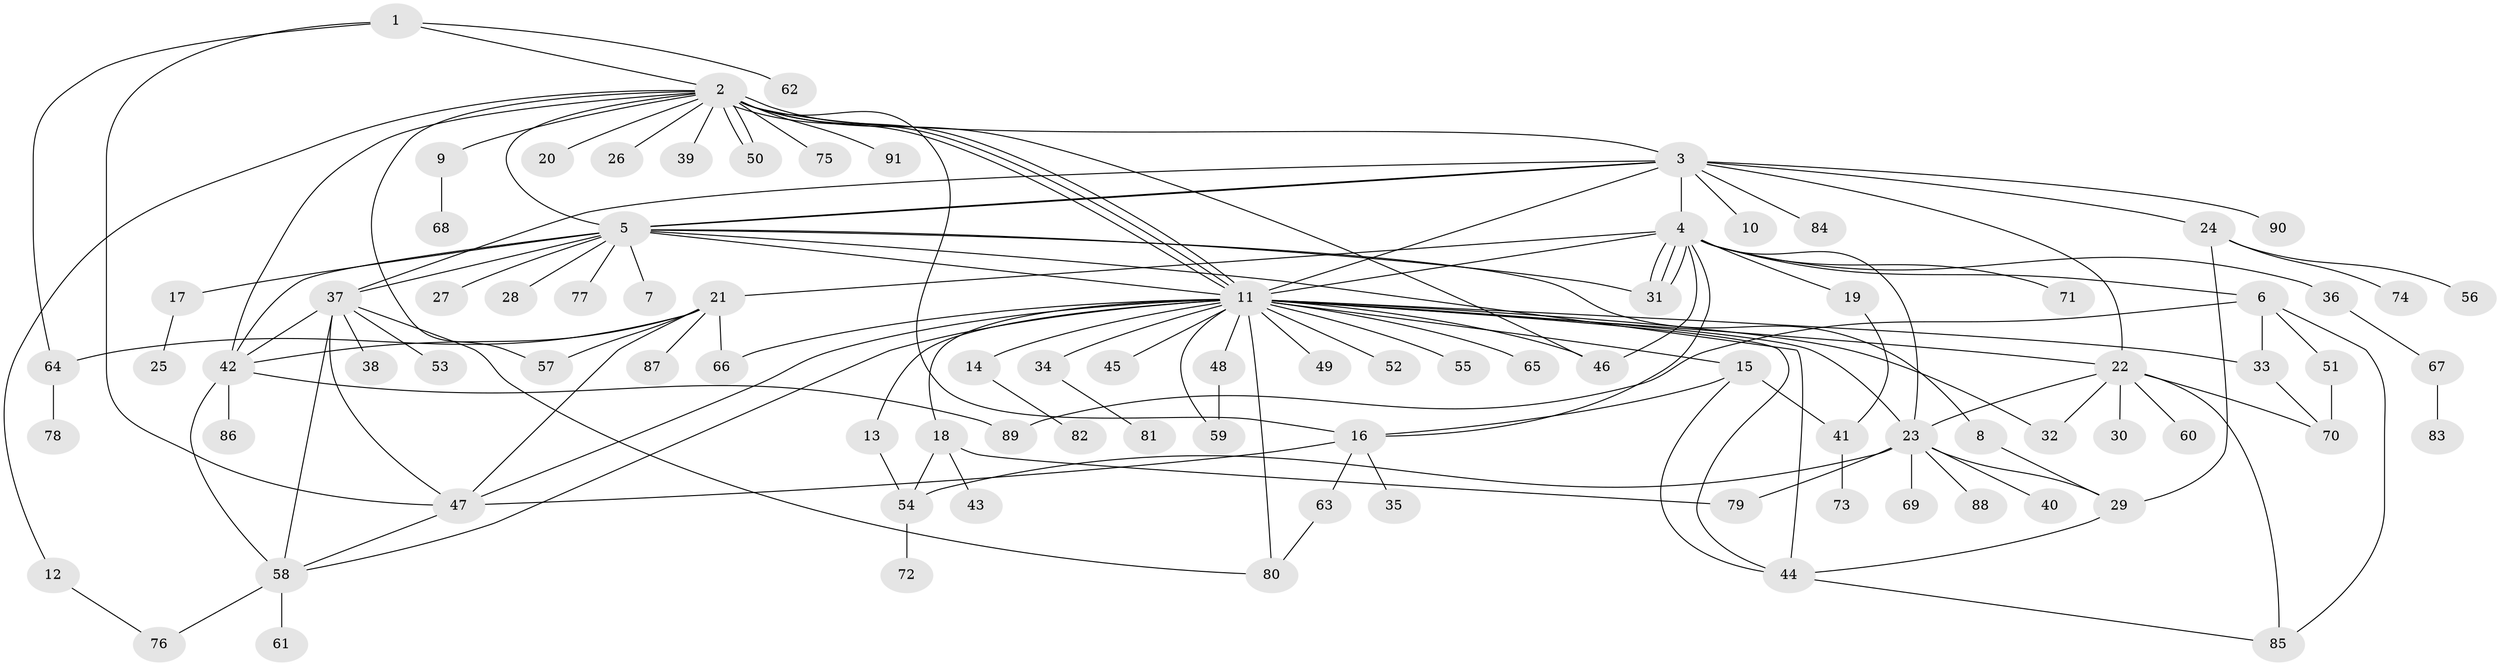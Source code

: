 // coarse degree distribution, {7: 0.05555555555555555, 22: 0.037037037037037035, 6: 0.037037037037037035, 14: 0.018518518518518517, 5: 0.037037037037037035, 1: 0.5185185185185185, 2: 0.14814814814814814, 3: 0.05555555555555555, 8: 0.037037037037037035, 4: 0.05555555555555555}
// Generated by graph-tools (version 1.1) at 2025/18/03/04/25 18:18:22]
// undirected, 91 vertices, 142 edges
graph export_dot {
graph [start="1"]
  node [color=gray90,style=filled];
  1;
  2;
  3;
  4;
  5;
  6;
  7;
  8;
  9;
  10;
  11;
  12;
  13;
  14;
  15;
  16;
  17;
  18;
  19;
  20;
  21;
  22;
  23;
  24;
  25;
  26;
  27;
  28;
  29;
  30;
  31;
  32;
  33;
  34;
  35;
  36;
  37;
  38;
  39;
  40;
  41;
  42;
  43;
  44;
  45;
  46;
  47;
  48;
  49;
  50;
  51;
  52;
  53;
  54;
  55;
  56;
  57;
  58;
  59;
  60;
  61;
  62;
  63;
  64;
  65;
  66;
  67;
  68;
  69;
  70;
  71;
  72;
  73;
  74;
  75;
  76;
  77;
  78;
  79;
  80;
  81;
  82;
  83;
  84;
  85;
  86;
  87;
  88;
  89;
  90;
  91;
  1 -- 2;
  1 -- 47;
  1 -- 62;
  1 -- 64;
  2 -- 3;
  2 -- 5;
  2 -- 9;
  2 -- 11;
  2 -- 11;
  2 -- 11;
  2 -- 12;
  2 -- 16;
  2 -- 20;
  2 -- 26;
  2 -- 39;
  2 -- 42;
  2 -- 46;
  2 -- 50;
  2 -- 50;
  2 -- 57;
  2 -- 75;
  2 -- 91;
  3 -- 4;
  3 -- 5;
  3 -- 5;
  3 -- 10;
  3 -- 11;
  3 -- 22;
  3 -- 24;
  3 -- 37;
  3 -- 84;
  3 -- 90;
  4 -- 6;
  4 -- 11;
  4 -- 16;
  4 -- 19;
  4 -- 21;
  4 -- 23;
  4 -- 31;
  4 -- 31;
  4 -- 31;
  4 -- 36;
  4 -- 46;
  4 -- 71;
  5 -- 7;
  5 -- 8;
  5 -- 11;
  5 -- 17;
  5 -- 27;
  5 -- 28;
  5 -- 31;
  5 -- 37;
  5 -- 42;
  5 -- 44;
  5 -- 77;
  6 -- 33;
  6 -- 51;
  6 -- 85;
  6 -- 89;
  8 -- 29;
  9 -- 68;
  11 -- 13;
  11 -- 14;
  11 -- 15;
  11 -- 18;
  11 -- 22;
  11 -- 23;
  11 -- 32;
  11 -- 33;
  11 -- 34;
  11 -- 44;
  11 -- 45;
  11 -- 46;
  11 -- 47;
  11 -- 48;
  11 -- 49;
  11 -- 52;
  11 -- 55;
  11 -- 58;
  11 -- 59;
  11 -- 65;
  11 -- 66;
  11 -- 80;
  12 -- 76;
  13 -- 54;
  14 -- 82;
  15 -- 16;
  15 -- 41;
  15 -- 44;
  16 -- 35;
  16 -- 47;
  16 -- 63;
  17 -- 25;
  18 -- 43;
  18 -- 54;
  18 -- 79;
  19 -- 41;
  21 -- 42;
  21 -- 47;
  21 -- 57;
  21 -- 64;
  21 -- 66;
  21 -- 87;
  22 -- 23;
  22 -- 30;
  22 -- 32;
  22 -- 60;
  22 -- 70;
  22 -- 85;
  23 -- 29;
  23 -- 40;
  23 -- 54;
  23 -- 69;
  23 -- 79;
  23 -- 88;
  24 -- 29;
  24 -- 56;
  24 -- 74;
  29 -- 44;
  33 -- 70;
  34 -- 81;
  36 -- 67;
  37 -- 38;
  37 -- 42;
  37 -- 47;
  37 -- 53;
  37 -- 58;
  37 -- 80;
  41 -- 73;
  42 -- 58;
  42 -- 86;
  42 -- 89;
  44 -- 85;
  47 -- 58;
  48 -- 59;
  51 -- 70;
  54 -- 72;
  58 -- 61;
  58 -- 76;
  63 -- 80;
  64 -- 78;
  67 -- 83;
}

